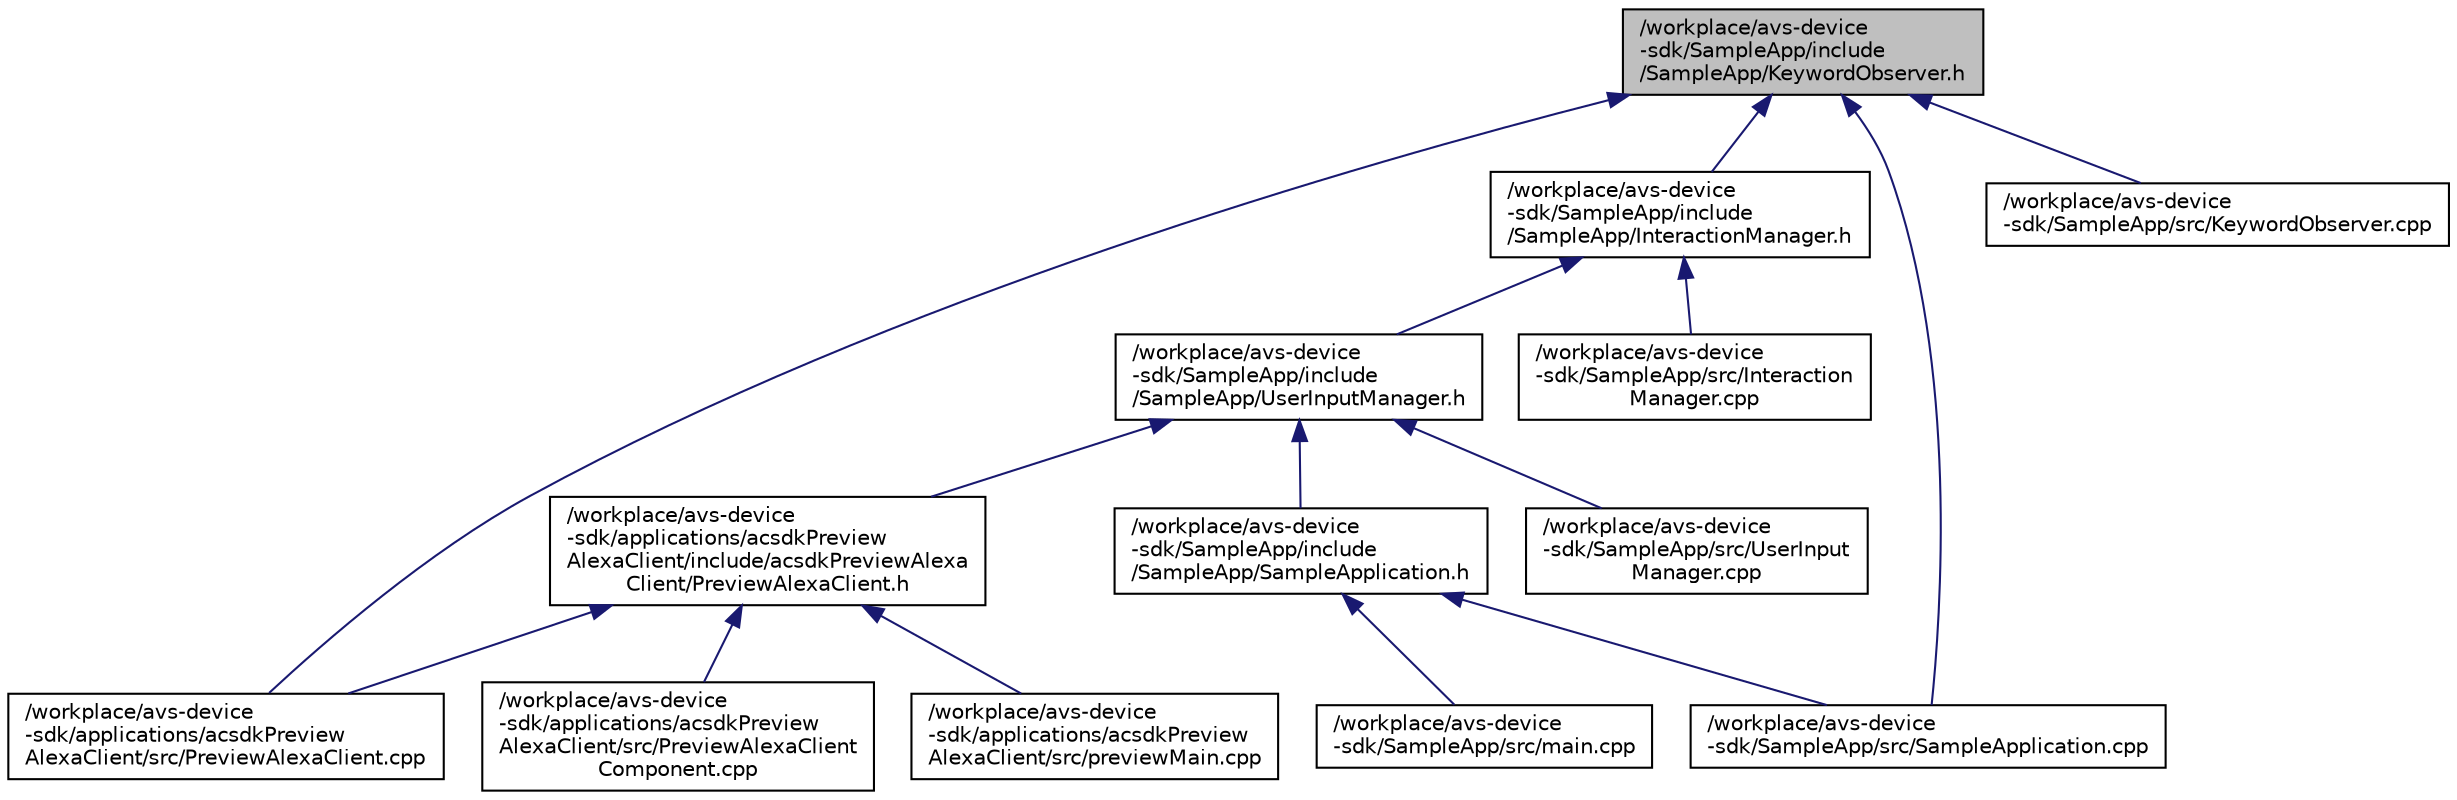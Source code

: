 digraph "/workplace/avs-device-sdk/SampleApp/include/SampleApp/KeywordObserver.h"
{
  edge [fontname="Helvetica",fontsize="10",labelfontname="Helvetica",labelfontsize="10"];
  node [fontname="Helvetica",fontsize="10",shape=record];
  Node430 [label="/workplace/avs-device\l-sdk/SampleApp/include\l/SampleApp/KeywordObserver.h",height=0.2,width=0.4,color="black", fillcolor="grey75", style="filled", fontcolor="black"];
  Node430 -> Node431 [dir="back",color="midnightblue",fontsize="10",style="solid",fontname="Helvetica"];
  Node431 [label="/workplace/avs-device\l-sdk/applications/acsdkPreview\lAlexaClient/src/PreviewAlexaClient.cpp",height=0.2,width=0.4,color="black", fillcolor="white", style="filled",URL="$_preview_alexa_client_8cpp.html"];
  Node430 -> Node432 [dir="back",color="midnightblue",fontsize="10",style="solid",fontname="Helvetica"];
  Node432 [label="/workplace/avs-device\l-sdk/SampleApp/include\l/SampleApp/InteractionManager.h",height=0.2,width=0.4,color="black", fillcolor="white", style="filled",URL="$_interaction_manager_8h.html"];
  Node432 -> Node433 [dir="back",color="midnightblue",fontsize="10",style="solid",fontname="Helvetica"];
  Node433 [label="/workplace/avs-device\l-sdk/SampleApp/include\l/SampleApp/UserInputManager.h",height=0.2,width=0.4,color="black", fillcolor="white", style="filled",URL="$_user_input_manager_8h.html"];
  Node433 -> Node434 [dir="back",color="midnightblue",fontsize="10",style="solid",fontname="Helvetica"];
  Node434 [label="/workplace/avs-device\l-sdk/applications/acsdkPreview\lAlexaClient/include/acsdkPreviewAlexa\lClient/PreviewAlexaClient.h",height=0.2,width=0.4,color="black", fillcolor="white", style="filled",URL="$_preview_alexa_client_8h.html"];
  Node434 -> Node431 [dir="back",color="midnightblue",fontsize="10",style="solid",fontname="Helvetica"];
  Node434 -> Node435 [dir="back",color="midnightblue",fontsize="10",style="solid",fontname="Helvetica"];
  Node435 [label="/workplace/avs-device\l-sdk/applications/acsdkPreview\lAlexaClient/src/PreviewAlexaClient\lComponent.cpp",height=0.2,width=0.4,color="black", fillcolor="white", style="filled",URL="$_preview_alexa_client_component_8cpp.html"];
  Node434 -> Node436 [dir="back",color="midnightblue",fontsize="10",style="solid",fontname="Helvetica"];
  Node436 [label="/workplace/avs-device\l-sdk/applications/acsdkPreview\lAlexaClient/src/previewMain.cpp",height=0.2,width=0.4,color="black", fillcolor="white", style="filled",URL="$preview_main_8cpp.html"];
  Node433 -> Node437 [dir="back",color="midnightblue",fontsize="10",style="solid",fontname="Helvetica"];
  Node437 [label="/workplace/avs-device\l-sdk/SampleApp/include\l/SampleApp/SampleApplication.h",height=0.2,width=0.4,color="black", fillcolor="white", style="filled",URL="$_sample_application_8h.html"];
  Node437 -> Node438 [dir="back",color="midnightblue",fontsize="10",style="solid",fontname="Helvetica"];
  Node438 [label="/workplace/avs-device\l-sdk/SampleApp/src/main.cpp",height=0.2,width=0.4,color="black", fillcolor="white", style="filled",URL="$main_8cpp.html"];
  Node437 -> Node439 [dir="back",color="midnightblue",fontsize="10",style="solid",fontname="Helvetica"];
  Node439 [label="/workplace/avs-device\l-sdk/SampleApp/src/SampleApplication.cpp",height=0.2,width=0.4,color="black", fillcolor="white", style="filled",URL="$_sample_application_8cpp.html"];
  Node433 -> Node440 [dir="back",color="midnightblue",fontsize="10",style="solid",fontname="Helvetica"];
  Node440 [label="/workplace/avs-device\l-sdk/SampleApp/src/UserInput\lManager.cpp",height=0.2,width=0.4,color="black", fillcolor="white", style="filled",URL="$_user_input_manager_8cpp.html"];
  Node432 -> Node441 [dir="back",color="midnightblue",fontsize="10",style="solid",fontname="Helvetica"];
  Node441 [label="/workplace/avs-device\l-sdk/SampleApp/src/Interaction\lManager.cpp",height=0.2,width=0.4,color="black", fillcolor="white", style="filled",URL="$_interaction_manager_8cpp.html"];
  Node430 -> Node442 [dir="back",color="midnightblue",fontsize="10",style="solid",fontname="Helvetica"];
  Node442 [label="/workplace/avs-device\l-sdk/SampleApp/src/KeywordObserver.cpp",height=0.2,width=0.4,color="black", fillcolor="white", style="filled",URL="$_keyword_observer_8cpp.html"];
  Node430 -> Node439 [dir="back",color="midnightblue",fontsize="10",style="solid",fontname="Helvetica"];
}
